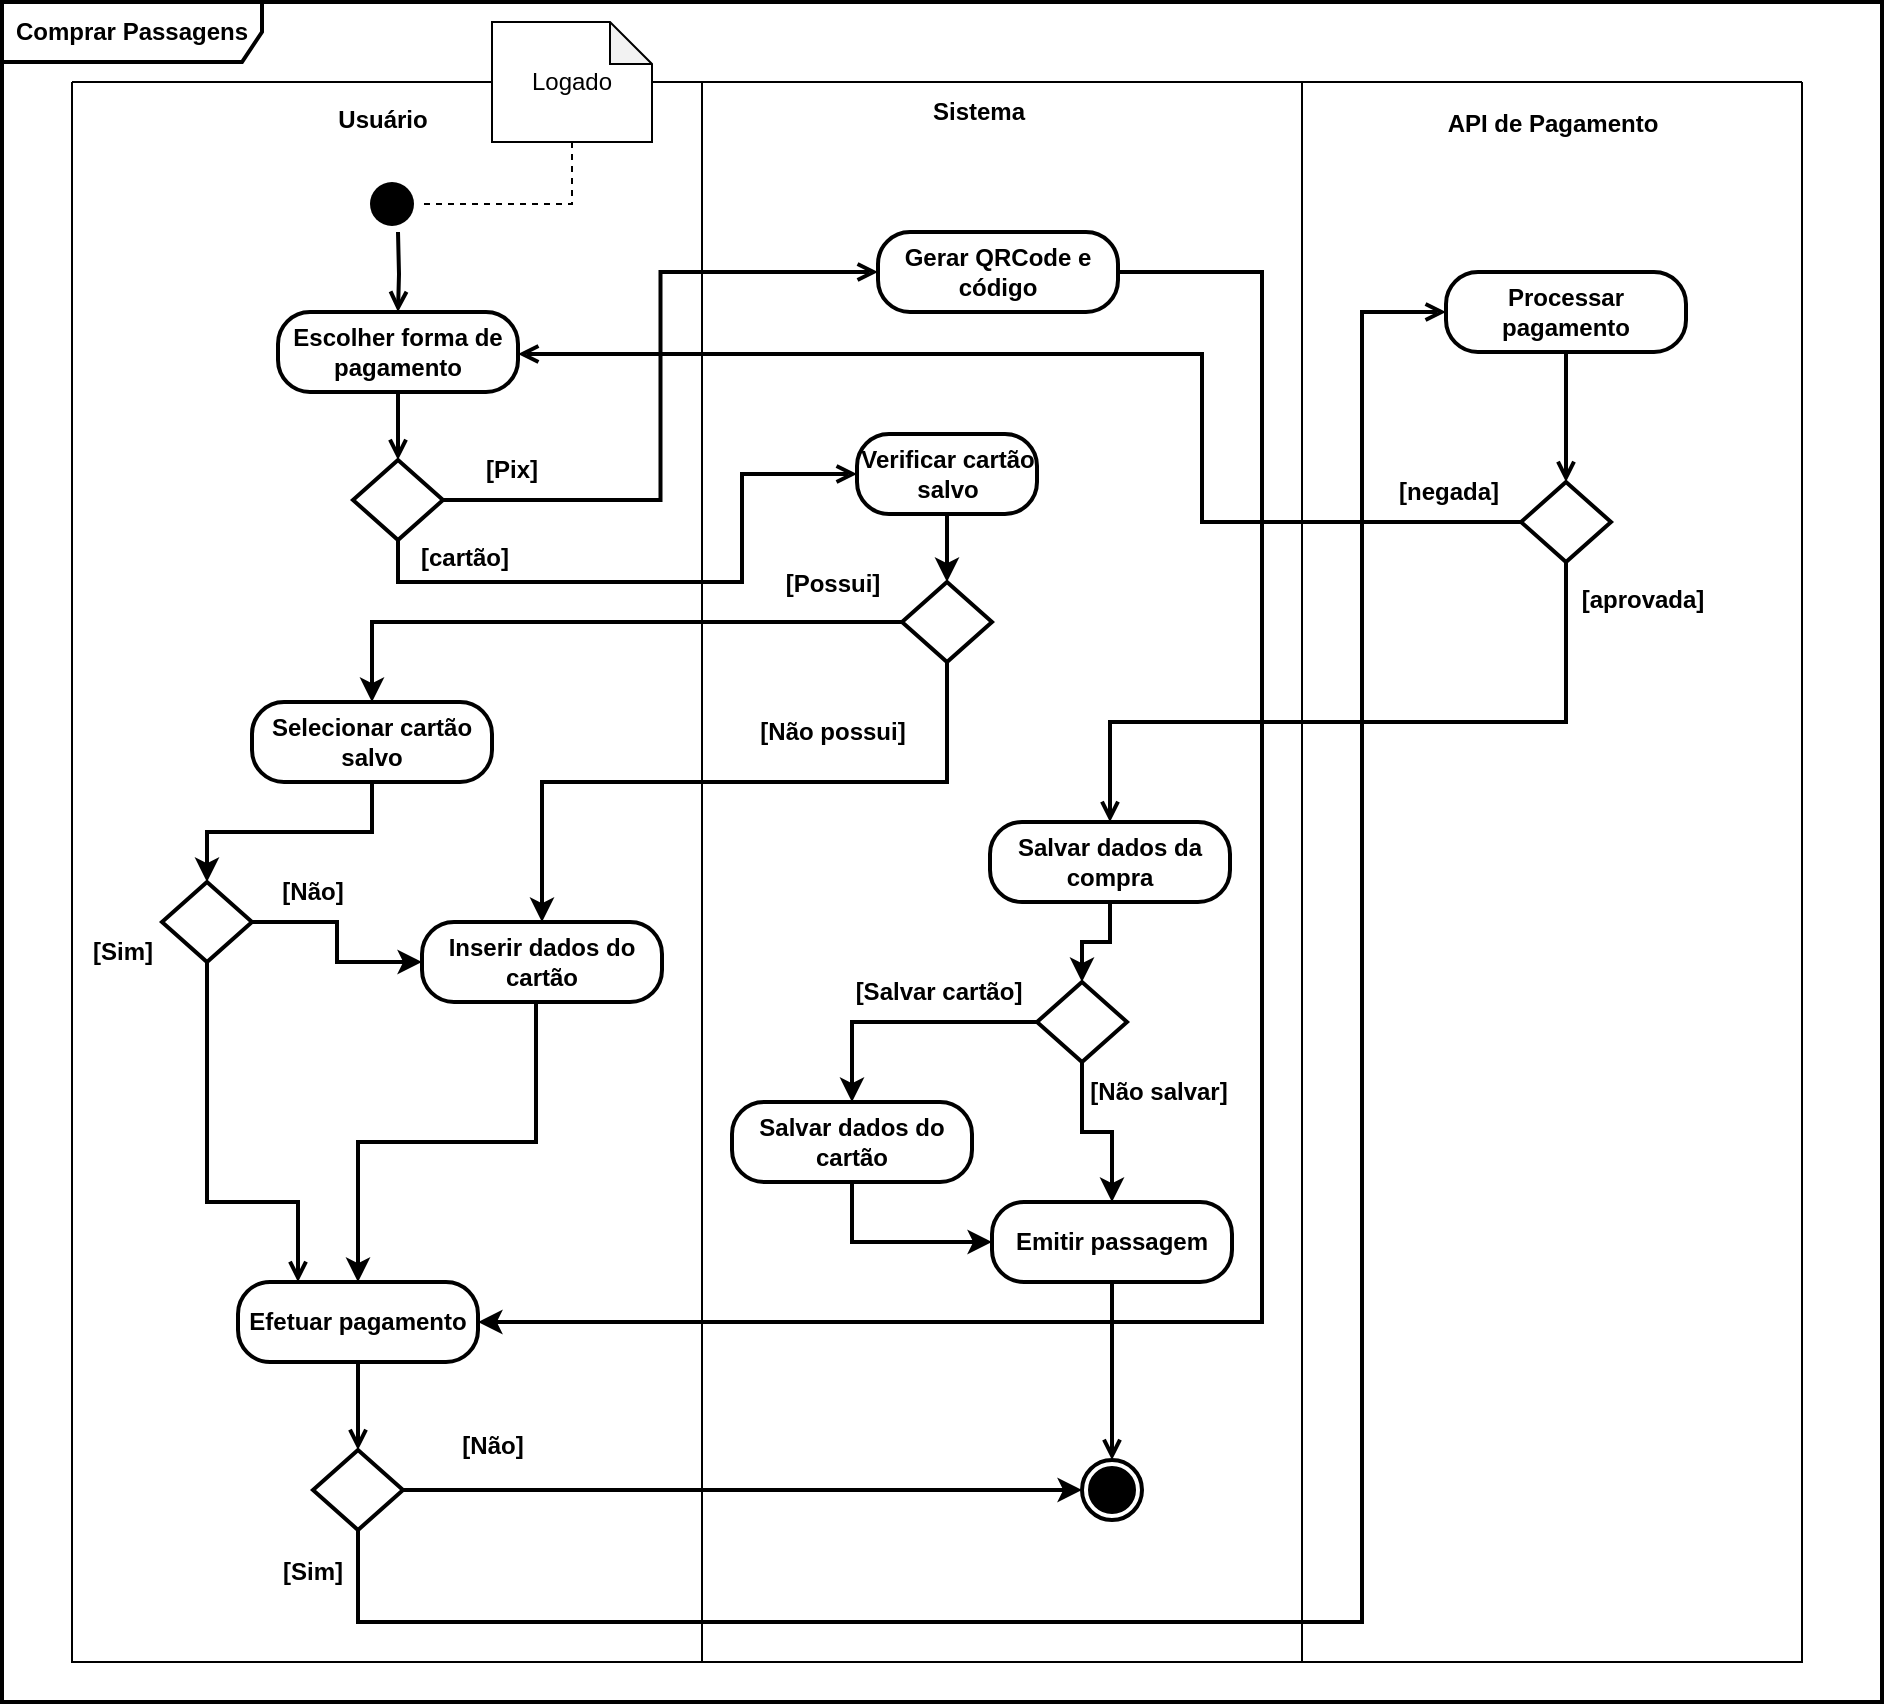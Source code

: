 <mxfile version="27.1.5">
  <diagram name="Página-1" id="kxNoWXq2X4t1_ID6Y8Pd">
    <mxGraphModel grid="1" page="1" gridSize="10" guides="1" tooltips="1" connect="1" arrows="1" fold="1" pageScale="1" pageWidth="1169" pageHeight="827" math="0" shadow="0">
      <root>
        <mxCell id="0" />
        <mxCell id="1" parent="0" />
        <mxCell id="PTIJ1tMAp51UW7-EXjzM-1" value="Comprar Passagens" style="shape=umlFrame;whiteSpace=wrap;html=1;pointerEvents=0;width=130;height=30;fontStyle=1;strokeWidth=2;" vertex="1" parent="1">
          <mxGeometry x="1250" y="120" width="940" height="850" as="geometry" />
        </mxCell>
        <mxCell id="PTIJ1tMAp51UW7-EXjzM-28" style="edgeStyle=orthogonalEdgeStyle;rounded=0;orthogonalLoop=1;jettySize=auto;html=1;entryX=0.5;entryY=0;entryDx=0;entryDy=0;endArrow=open;endFill=0;strokeWidth=2;" edge="1" parent="1" target="PTIJ1tMAp51UW7-EXjzM-27">
          <mxGeometry relative="1" as="geometry">
            <mxPoint x="1448" y="235" as="sourcePoint" />
          </mxGeometry>
        </mxCell>
        <mxCell id="PTIJ1tMAp51UW7-EXjzM-30" style="edgeStyle=orthogonalEdgeStyle;rounded=0;orthogonalLoop=1;jettySize=auto;html=1;entryX=0.5;entryY=0;entryDx=0;entryDy=0;endArrow=open;endFill=0;strokeWidth=2;" edge="1" parent="1" source="PTIJ1tMAp51UW7-EXjzM-27" target="PTIJ1tMAp51UW7-EXjzM-29">
          <mxGeometry relative="1" as="geometry" />
        </mxCell>
        <mxCell id="PTIJ1tMAp51UW7-EXjzM-27" value="Escolher forma de pagamento" style="rounded=1;whiteSpace=wrap;html=1;arcSize=40;fontStyle=1;strokeWidth=2;" vertex="1" parent="1">
          <mxGeometry x="1388" y="275" width="120" height="40" as="geometry" />
        </mxCell>
        <mxCell id="PTIJ1tMAp51UW7-EXjzM-36" style="edgeStyle=orthogonalEdgeStyle;rounded=0;orthogonalLoop=1;jettySize=auto;html=1;entryX=0;entryY=0.5;entryDx=0;entryDy=0;strokeWidth=2;endArrow=open;endFill=0;" edge="1" parent="1" source="PTIJ1tMAp51UW7-EXjzM-29" target="PTIJ1tMAp51UW7-EXjzM-31">
          <mxGeometry relative="1" as="geometry" />
        </mxCell>
        <mxCell id="PTIJ1tMAp51UW7-EXjzM-63" style="edgeStyle=orthogonalEdgeStyle;rounded=0;orthogonalLoop=1;jettySize=auto;html=1;entryX=0;entryY=0.5;entryDx=0;entryDy=0;strokeWidth=2;endArrow=open;endFill=0;" edge="1" parent="1" source="PTIJ1tMAp51UW7-EXjzM-29" target="PTIJ1tMAp51UW7-EXjzM-59">
          <mxGeometry relative="1" as="geometry">
            <Array as="points">
              <mxPoint x="1448" y="410" />
              <mxPoint x="1620" y="410" />
              <mxPoint x="1620" y="356" />
            </Array>
          </mxGeometry>
        </mxCell>
        <mxCell id="PTIJ1tMAp51UW7-EXjzM-29" value="" style="rhombus;whiteSpace=wrap;html=1;fontStyle=1;strokeWidth=2;container=0;" vertex="1" parent="1">
          <mxGeometry x="1425.5" y="349" width="45" height="40" as="geometry" />
        </mxCell>
        <mxCell id="fY1CxsV1Oa1zaZhxYOri-20" style="edgeStyle=orthogonalEdgeStyle;rounded=0;orthogonalLoop=1;jettySize=auto;html=1;exitX=1;exitY=0.5;exitDx=0;exitDy=0;entryX=1;entryY=0.5;entryDx=0;entryDy=0;strokeWidth=2;" edge="1" parent="1" source="PTIJ1tMAp51UW7-EXjzM-31" target="PTIJ1tMAp51UW7-EXjzM-44">
          <mxGeometry relative="1" as="geometry">
            <Array as="points">
              <mxPoint x="1880" y="255" />
              <mxPoint x="1880" y="780" />
            </Array>
          </mxGeometry>
        </mxCell>
        <mxCell id="PTIJ1tMAp51UW7-EXjzM-31" value="Gerar QRCode e código" style="rounded=1;whiteSpace=wrap;html=1;arcSize=40;fontStyle=1;strokeWidth=2;" vertex="1" parent="1">
          <mxGeometry x="1688" y="235" width="120" height="40" as="geometry" />
        </mxCell>
        <mxCell id="PTIJ1tMAp51UW7-EXjzM-48" style="edgeStyle=orthogonalEdgeStyle;rounded=0;orthogonalLoop=1;jettySize=auto;html=1;entryX=0.5;entryY=0;entryDx=0;entryDy=0;strokeWidth=2;endArrow=open;endFill=0;" edge="1" parent="1" source="PTIJ1tMAp51UW7-EXjzM-37" target="PTIJ1tMAp51UW7-EXjzM-47">
          <mxGeometry relative="1" as="geometry" />
        </mxCell>
        <mxCell id="PTIJ1tMAp51UW7-EXjzM-37" value="Processar pagamento" style="rounded=1;whiteSpace=wrap;html=1;arcSize=40;fontStyle=1;strokeWidth=2;" vertex="1" parent="1">
          <mxGeometry x="1972" y="255" width="120" height="40" as="geometry" />
        </mxCell>
        <mxCell id="PTIJ1tMAp51UW7-EXjzM-46" style="edgeStyle=orthogonalEdgeStyle;rounded=0;orthogonalLoop=1;jettySize=auto;html=1;entryX=0;entryY=0.5;entryDx=0;entryDy=0;strokeWidth=2;endArrow=open;endFill=0;exitX=0.5;exitY=1;exitDx=0;exitDy=0;" edge="1" parent="1" source="PTIJ1tMAp51UW7-EXjzM-66" target="PTIJ1tMAp51UW7-EXjzM-37">
          <mxGeometry relative="1" as="geometry">
            <Array as="points">
              <mxPoint x="1428" y="930" />
              <mxPoint x="1930" y="930" />
              <mxPoint x="1930" y="275" />
            </Array>
            <mxPoint x="1448" y="720" as="sourcePoint" />
          </mxGeometry>
        </mxCell>
        <mxCell id="PTIJ1tMAp51UW7-EXjzM-54" value="[aprovada]" style="text;html=1;align=center;verticalAlign=middle;resizable=0;points=[];autosize=1;strokeColor=none;fillColor=none;strokeWidth=2;fontStyle=1" vertex="1" parent="1">
          <mxGeometry x="2030" y="404" width="80" height="30" as="geometry" />
        </mxCell>
        <mxCell id="PTIJ1tMAp51UW7-EXjzM-61" value="[cartão]" style="text;html=1;align=center;verticalAlign=middle;resizable=0;points=[];autosize=1;strokeColor=none;fillColor=none;strokeWidth=2;fontStyle=1" vertex="1" parent="1">
          <mxGeometry x="1451" y="383" width="60" height="30" as="geometry" />
        </mxCell>
        <mxCell id="bTeZFA8zRzs4M7pDNHvu-4" value="" style="swimlane;startSize=0;strokeWidth=1;" vertex="1" parent="1">
          <mxGeometry x="1285" y="160" width="315" height="790" as="geometry" />
        </mxCell>
        <mxCell id="PTIJ1tMAp51UW7-EXjzM-33" value="Usuário" style="text;html=1;align=center;verticalAlign=middle;resizable=0;points=[];autosize=1;strokeColor=none;fillColor=none;strokeWidth=2;fontStyle=1" vertex="1" parent="bTeZFA8zRzs4M7pDNHvu-4">
          <mxGeometry x="125" y="4" width="60" height="30" as="geometry" />
        </mxCell>
        <mxCell id="PTIJ1tMAp51UW7-EXjzM-26" value="" style="ellipse;html=1;shape=startState;fillColor=light-dark(#000000,#000000);strokeColor=none;strokeWidth=2;fontStyle=1" vertex="1" parent="bTeZFA8zRzs4M7pDNHvu-4">
          <mxGeometry x="145" y="46" width="30" height="30" as="geometry" />
        </mxCell>
        <mxCell id="PTIJ1tMAp51UW7-EXjzM-50" style="edgeStyle=orthogonalEdgeStyle;rounded=0;orthogonalLoop=1;jettySize=auto;html=1;strokeWidth=2;endArrow=open;endFill=0;" edge="1" parent="bTeZFA8zRzs4M7pDNHvu-4" target="PTIJ1tMAp51UW7-EXjzM-27">
          <mxGeometry relative="1" as="geometry">
            <Array as="points">
              <mxPoint x="565" y="220" />
              <mxPoint x="565" y="136" />
            </Array>
            <mxPoint x="725" y="220" as="sourcePoint" />
            <mxPoint x="240" y="131" as="targetPoint" />
          </mxGeometry>
        </mxCell>
        <mxCell id="4ko1uU1J-yLvw-Gg-OTN-2" value="[Pix]" style="text;html=1;align=center;verticalAlign=middle;whiteSpace=wrap;rounded=0;strokeWidth=2;fontStyle=1" vertex="1" parent="bTeZFA8zRzs4M7pDNHvu-4">
          <mxGeometry x="190" y="179" width="60" height="30" as="geometry" />
        </mxCell>
        <mxCell id="SDAnU4lAmkyKvfpJ12y_-1" value="Logado" style="shape=note;whiteSpace=wrap;html=1;backgroundOutline=1;darkOpacity=0.05;size=21;" vertex="1" parent="bTeZFA8zRzs4M7pDNHvu-4">
          <mxGeometry x="210" y="-30" width="80" height="60" as="geometry" />
        </mxCell>
        <mxCell id="SDAnU4lAmkyKvfpJ12y_-2" style="edgeStyle=orthogonalEdgeStyle;rounded=0;orthogonalLoop=1;jettySize=auto;html=1;exitX=0.5;exitY=1;exitDx=0;exitDy=0;exitPerimeter=0;entryX=1;entryY=0.5;entryDx=0;entryDy=0;dashed=1;endArrow=none;startFill=0;" edge="1" parent="bTeZFA8zRzs4M7pDNHvu-4" source="SDAnU4lAmkyKvfpJ12y_-1" target="PTIJ1tMAp51UW7-EXjzM-26">
          <mxGeometry relative="1" as="geometry" />
        </mxCell>
        <mxCell id="fY1CxsV1Oa1zaZhxYOri-25" style="edgeStyle=orthogonalEdgeStyle;rounded=0;orthogonalLoop=1;jettySize=auto;html=1;exitX=1;exitY=0.5;exitDx=0;exitDy=0;entryX=0;entryY=0.5;entryDx=0;entryDy=0;strokeWidth=2;" edge="1" parent="bTeZFA8zRzs4M7pDNHvu-4" source="t06WMRehBIHyRFn3a25x-5" target="fY1CxsV1Oa1zaZhxYOri-15">
          <mxGeometry relative="1" as="geometry" />
        </mxCell>
        <mxCell id="t06WMRehBIHyRFn3a25x-5" value="" style="rhombus;whiteSpace=wrap;html=1;fontStyle=1;strokeWidth=2;container=0;" vertex="1" parent="bTeZFA8zRzs4M7pDNHvu-4">
          <mxGeometry x="45" y="400" width="45" height="40" as="geometry" />
        </mxCell>
        <mxCell id="t06WMRehBIHyRFn3a25x-9" style="edgeStyle=orthogonalEdgeStyle;rounded=0;orthogonalLoop=1;jettySize=auto;html=1;entryX=0.25;entryY=0;entryDx=0;entryDy=0;strokeWidth=2;endArrow=open;endFill=0;exitX=0.5;exitY=1;exitDx=0;exitDy=0;" edge="1" parent="bTeZFA8zRzs4M7pDNHvu-4" source="t06WMRehBIHyRFn3a25x-5" target="PTIJ1tMAp51UW7-EXjzM-44">
          <mxGeometry relative="1" as="geometry">
            <mxPoint x="137" y="510" as="sourcePoint" />
            <mxPoint x="137" y="545" as="targetPoint" />
            <Array as="points">
              <mxPoint x="68" y="560" />
              <mxPoint x="113" y="560" />
            </Array>
          </mxGeometry>
        </mxCell>
        <mxCell id="t06WMRehBIHyRFn3a25x-13" value="&lt;b&gt;[Sim]&lt;/b&gt;" style="text;html=1;align=center;verticalAlign=middle;resizable=0;points=[];autosize=1;strokeColor=none;fillColor=none;" vertex="1" parent="bTeZFA8zRzs4M7pDNHvu-4">
          <mxGeometry y="420" width="50" height="30" as="geometry" />
        </mxCell>
        <mxCell id="PTIJ1tMAp51UW7-EXjzM-70" value="[Sim]" style="text;html=1;align=center;verticalAlign=middle;resizable=0;points=[];autosize=1;strokeColor=none;fillColor=none;strokeWidth=2;fontStyle=1" vertex="1" parent="bTeZFA8zRzs4M7pDNHvu-4">
          <mxGeometry x="95" y="730" width="50" height="30" as="geometry" />
        </mxCell>
        <mxCell id="PTIJ1tMAp51UW7-EXjzM-71" value="[Não]" style="text;html=1;align=center;verticalAlign=middle;resizable=0;points=[];autosize=1;strokeColor=none;fillColor=none;strokeWidth=2;fontStyle=1" vertex="1" parent="bTeZFA8zRzs4M7pDNHvu-4">
          <mxGeometry x="185" y="667" width="50" height="30" as="geometry" />
        </mxCell>
        <mxCell id="t06WMRehBIHyRFn3a25x-12" value="&lt;b&gt;[Não]&lt;/b&gt;" style="text;html=1;align=center;verticalAlign=middle;resizable=0;points=[];autosize=1;strokeColor=none;fillColor=none;" vertex="1" parent="bTeZFA8zRzs4M7pDNHvu-4">
          <mxGeometry x="95" y="390" width="50" height="30" as="geometry" />
        </mxCell>
        <mxCell id="PTIJ1tMAp51UW7-EXjzM-44" value="Efetuar pagamento" style="rounded=1;whiteSpace=wrap;html=1;arcSize=40;fontStyle=1;strokeWidth=2;" vertex="1" parent="bTeZFA8zRzs4M7pDNHvu-4">
          <mxGeometry x="83" y="600" width="120" height="40" as="geometry" />
        </mxCell>
        <mxCell id="fY1CxsV1Oa1zaZhxYOri-13" style="edgeStyle=orthogonalEdgeStyle;rounded=0;orthogonalLoop=1;jettySize=auto;html=1;exitX=0.5;exitY=1;exitDx=0;exitDy=0;entryX=0.5;entryY=0;entryDx=0;entryDy=0;strokeWidth=2;" edge="1" parent="bTeZFA8zRzs4M7pDNHvu-4" source="fY1CxsV1Oa1zaZhxYOri-7" target="t06WMRehBIHyRFn3a25x-5">
          <mxGeometry relative="1" as="geometry" />
        </mxCell>
        <mxCell id="fY1CxsV1Oa1zaZhxYOri-7" value="Selecionar cartão salvo" style="rounded=1;whiteSpace=wrap;html=1;arcSize=40;fontStyle=1;strokeWidth=2;" vertex="1" parent="bTeZFA8zRzs4M7pDNHvu-4">
          <mxGeometry x="90" y="310" width="120" height="40" as="geometry" />
        </mxCell>
        <mxCell id="PTIJ1tMAp51UW7-EXjzM-66" value="" style="rhombus;whiteSpace=wrap;html=1;fontStyle=1;strokeWidth=2;container=0;" vertex="1" parent="bTeZFA8zRzs4M7pDNHvu-4">
          <mxGeometry x="120.5" y="684" width="45" height="40" as="geometry" />
        </mxCell>
        <mxCell id="PTIJ1tMAp51UW7-EXjzM-67" style="edgeStyle=orthogonalEdgeStyle;rounded=0;orthogonalLoop=1;jettySize=auto;html=1;entryX=0.5;entryY=0;entryDx=0;entryDy=0;strokeWidth=2;endArrow=open;endFill=0;" edge="1" parent="bTeZFA8zRzs4M7pDNHvu-4" source="PTIJ1tMAp51UW7-EXjzM-44" target="PTIJ1tMAp51UW7-EXjzM-66">
          <mxGeometry relative="1" as="geometry" />
        </mxCell>
        <mxCell id="fY1CxsV1Oa1zaZhxYOri-15" value="Inserir dados do cartão" style="rounded=1;whiteSpace=wrap;html=1;arcSize=40;fontStyle=1;strokeWidth=2;" vertex="1" parent="bTeZFA8zRzs4M7pDNHvu-4">
          <mxGeometry x="175" y="420" width="120" height="40" as="geometry" />
        </mxCell>
        <mxCell id="fY1CxsV1Oa1zaZhxYOri-31" style="edgeStyle=orthogonalEdgeStyle;rounded=0;orthogonalLoop=1;jettySize=auto;html=1;exitX=0.5;exitY=1;exitDx=0;exitDy=0;entryX=0.5;entryY=0;entryDx=0;entryDy=0;strokeWidth=2;" edge="1" parent="bTeZFA8zRzs4M7pDNHvu-4" source="fY1CxsV1Oa1zaZhxYOri-15" target="PTIJ1tMAp51UW7-EXjzM-44">
          <mxGeometry relative="1" as="geometry">
            <Array as="points">
              <mxPoint x="232" y="460" />
              <mxPoint x="232" y="530" />
              <mxPoint x="143" y="530" />
            </Array>
            <mxPoint x="232.5" y="510" as="sourcePoint" />
          </mxGeometry>
        </mxCell>
        <mxCell id="bTeZFA8zRzs4M7pDNHvu-5" value="" style="swimlane;startSize=0;strokeWidth=1;" vertex="1" parent="1">
          <mxGeometry x="1600" y="160" width="300" height="790" as="geometry" />
        </mxCell>
        <mxCell id="PTIJ1tMAp51UW7-EXjzM-34" value="Sistema" style="text;html=1;align=center;verticalAlign=middle;resizable=0;points=[];autosize=1;strokeColor=none;fillColor=none;strokeWidth=1;fontStyle=1" vertex="1" parent="bTeZFA8zRzs4M7pDNHvu-5">
          <mxGeometry x="103" width="70" height="30" as="geometry" />
        </mxCell>
        <mxCell id="fY1CxsV1Oa1zaZhxYOri-3" style="edgeStyle=orthogonalEdgeStyle;rounded=0;orthogonalLoop=1;jettySize=auto;html=1;exitX=0.5;exitY=1;exitDx=0;exitDy=0;entryX=0.5;entryY=0;entryDx=0;entryDy=0;strokeWidth=2;" edge="1" parent="bTeZFA8zRzs4M7pDNHvu-5" source="PTIJ1tMAp51UW7-EXjzM-59" target="fY1CxsV1Oa1zaZhxYOri-2">
          <mxGeometry relative="1" as="geometry" />
        </mxCell>
        <mxCell id="PTIJ1tMAp51UW7-EXjzM-59" value="Verificar cartão salvo" style="rounded=1;whiteSpace=wrap;html=1;arcSize=40;fontStyle=1;strokeWidth=2;" vertex="1" parent="bTeZFA8zRzs4M7pDNHvu-5">
          <mxGeometry x="77.5" y="176" width="90" height="40" as="geometry" />
        </mxCell>
        <mxCell id="fY1CxsV1Oa1zaZhxYOri-2" value="" style="rhombus;whiteSpace=wrap;html=1;fontStyle=1;strokeWidth=2;container=0;" vertex="1" parent="bTeZFA8zRzs4M7pDNHvu-5">
          <mxGeometry x="100" y="250" width="45" height="40" as="geometry" />
        </mxCell>
        <mxCell id="fY1CxsV1Oa1zaZhxYOri-4" value="&lt;b&gt;[Não possui]&lt;/b&gt;" style="text;html=1;align=center;verticalAlign=middle;resizable=0;points=[];autosize=1;strokeColor=none;fillColor=none;" vertex="1" parent="bTeZFA8zRzs4M7pDNHvu-5">
          <mxGeometry x="15" y="310" width="100" height="30" as="geometry" />
        </mxCell>
        <mxCell id="fY1CxsV1Oa1zaZhxYOri-6" value="&lt;b&gt;[Possui]&lt;/b&gt;" style="text;html=1;align=center;verticalAlign=middle;resizable=0;points=[];autosize=1;strokeColor=none;fillColor=none;" vertex="1" parent="bTeZFA8zRzs4M7pDNHvu-5">
          <mxGeometry x="30" y="236" width="70" height="30" as="geometry" />
        </mxCell>
        <mxCell id="PTIJ1tMAp51UW7-EXjzM-57" value="" style="ellipse;html=1;shape=endState;fillColor=light-dark(#000000,#000000);strokeColor=default;strokeWidth=2;fontStyle=1" vertex="1" parent="bTeZFA8zRzs4M7pDNHvu-5">
          <mxGeometry x="190" y="689" width="30" height="30" as="geometry" />
        </mxCell>
        <mxCell id="PTIJ1tMAp51UW7-EXjzM-55" value="Emitir passagem" style="rounded=1;whiteSpace=wrap;html=1;arcSize=40;fontStyle=1;strokeWidth=2;" vertex="1" parent="bTeZFA8zRzs4M7pDNHvu-5">
          <mxGeometry x="145" y="560" width="120" height="40" as="geometry" />
        </mxCell>
        <mxCell id="PTIJ1tMAp51UW7-EXjzM-58" style="edgeStyle=orthogonalEdgeStyle;rounded=0;orthogonalLoop=1;jettySize=auto;html=1;entryX=0.5;entryY=0;entryDx=0;entryDy=0;strokeWidth=2;endArrow=open;endFill=0;exitX=0.5;exitY=1;exitDx=0;exitDy=0;" edge="1" parent="bTeZFA8zRzs4M7pDNHvu-5" source="PTIJ1tMAp51UW7-EXjzM-55" target="PTIJ1tMAp51UW7-EXjzM-57">
          <mxGeometry relative="1" as="geometry" />
        </mxCell>
        <mxCell id="t06WMRehBIHyRFn3a25x-1" value="Salvar dados do cartão" style="rounded=1;whiteSpace=wrap;html=1;arcSize=40;fontStyle=1;strokeWidth=2;" vertex="1" parent="bTeZFA8zRzs4M7pDNHvu-5">
          <mxGeometry x="15" y="510" width="120" height="40" as="geometry" />
        </mxCell>
        <mxCell id="RCYGJ6koW1oF61wEPS3A-23" style="edgeStyle=orthogonalEdgeStyle;rounded=0;orthogonalLoop=1;jettySize=auto;html=1;exitX=0.5;exitY=1;exitDx=0;exitDy=0;entryX=0.5;entryY=0;entryDx=0;entryDy=0;strokeWidth=2;" edge="1" parent="bTeZFA8zRzs4M7pDNHvu-5" source="PTIJ1tMAp51UW7-EXjzM-52" target="RCYGJ6koW1oF61wEPS3A-4">
          <mxGeometry relative="1" as="geometry" />
        </mxCell>
        <mxCell id="PTIJ1tMAp51UW7-EXjzM-52" value="Salvar dados da compra" style="rounded=1;whiteSpace=wrap;html=1;arcSize=40;fontStyle=1;strokeWidth=2;" vertex="1" parent="bTeZFA8zRzs4M7pDNHvu-5">
          <mxGeometry x="144" y="370" width="120" height="40" as="geometry" />
        </mxCell>
        <mxCell id="RCYGJ6koW1oF61wEPS3A-24" style="edgeStyle=orthogonalEdgeStyle;rounded=0;orthogonalLoop=1;jettySize=auto;html=1;exitX=0.5;exitY=1;exitDx=0;exitDy=0;entryX=0.5;entryY=0;entryDx=0;entryDy=0;strokeWidth=2;" edge="1" parent="bTeZFA8zRzs4M7pDNHvu-5" source="RCYGJ6koW1oF61wEPS3A-4" target="PTIJ1tMAp51UW7-EXjzM-55">
          <mxGeometry relative="1" as="geometry" />
        </mxCell>
        <mxCell id="RCYGJ6koW1oF61wEPS3A-4" value="" style="rhombus;whiteSpace=wrap;html=1;fontStyle=1;strokeWidth=2;container=0;" vertex="1" parent="bTeZFA8zRzs4M7pDNHvu-5">
          <mxGeometry x="167.5" y="450" width="45" height="40" as="geometry" />
        </mxCell>
        <mxCell id="RCYGJ6koW1oF61wEPS3A-5" value="&lt;b&gt;[Salvar cartão]&lt;/b&gt;" style="text;html=1;align=center;verticalAlign=middle;resizable=0;points=[];autosize=1;strokeColor=none;fillColor=none;" vertex="1" parent="bTeZFA8zRzs4M7pDNHvu-5">
          <mxGeometry x="63" y="440" width="110" height="30" as="geometry" />
        </mxCell>
        <mxCell id="RCYGJ6koW1oF61wEPS3A-22" value="&lt;b&gt;[Não salvar]&lt;/b&gt;" style="text;html=1;align=center;verticalAlign=middle;resizable=0;points=[];autosize=1;strokeColor=none;fillColor=none;" vertex="1" parent="bTeZFA8zRzs4M7pDNHvu-5">
          <mxGeometry x="183" y="490" width="90" height="30" as="geometry" />
        </mxCell>
        <mxCell id="fY1CxsV1Oa1zaZhxYOri-27" style="edgeStyle=orthogonalEdgeStyle;rounded=0;orthogonalLoop=1;jettySize=auto;html=1;entryX=0.5;entryY=0;entryDx=0;entryDy=0;strokeWidth=2;exitX=0;exitY=0.5;exitDx=0;exitDy=0;" edge="1" parent="bTeZFA8zRzs4M7pDNHvu-5" source="RCYGJ6koW1oF61wEPS3A-4" target="t06WMRehBIHyRFn3a25x-1">
          <mxGeometry relative="1" as="geometry">
            <mxPoint x="160" y="470" as="sourcePoint" />
            <Array as="points">
              <mxPoint x="75" y="470" />
            </Array>
          </mxGeometry>
        </mxCell>
        <mxCell id="fY1CxsV1Oa1zaZhxYOri-32" style="edgeStyle=orthogonalEdgeStyle;rounded=0;orthogonalLoop=1;jettySize=auto;html=1;exitX=0.5;exitY=1;exitDx=0;exitDy=0;entryX=0;entryY=0.5;entryDx=0;entryDy=0;strokeWidth=2;" edge="1" parent="bTeZFA8zRzs4M7pDNHvu-5" source="t06WMRehBIHyRFn3a25x-1" target="PTIJ1tMAp51UW7-EXjzM-55">
          <mxGeometry relative="1" as="geometry" />
        </mxCell>
        <mxCell id="bTeZFA8zRzs4M7pDNHvu-6" value="" style="swimlane;startSize=0;strokeWidth=1;" vertex="1" parent="1">
          <mxGeometry x="1900" y="160" width="250" height="790" as="geometry" />
        </mxCell>
        <mxCell id="PTIJ1tMAp51UW7-EXjzM-35" value="API de Pagamento" style="text;html=1;align=center;verticalAlign=middle;resizable=0;points=[];autosize=1;strokeColor=none;fillColor=none;strokeWidth=2;fontStyle=1" vertex="1" parent="bTeZFA8zRzs4M7pDNHvu-6">
          <mxGeometry x="65" y="6" width="120" height="30" as="geometry" />
        </mxCell>
        <mxCell id="PTIJ1tMAp51UW7-EXjzM-51" value="[negada]" style="text;html=1;align=center;verticalAlign=middle;resizable=0;points=[];autosize=1;strokeColor=none;fillColor=none;strokeWidth=2;fontStyle=1" vertex="1" parent="bTeZFA8zRzs4M7pDNHvu-6">
          <mxGeometry x="38" y="190" width="70" height="30" as="geometry" />
        </mxCell>
        <mxCell id="PTIJ1tMAp51UW7-EXjzM-47" value="" style="rhombus;whiteSpace=wrap;html=1;fontStyle=1;strokeWidth=2;container=0;" vertex="1" parent="bTeZFA8zRzs4M7pDNHvu-6">
          <mxGeometry x="109.5" y="200" width="45" height="40" as="geometry" />
        </mxCell>
        <mxCell id="PTIJ1tMAp51UW7-EXjzM-53" style="edgeStyle=orthogonalEdgeStyle;rounded=0;orthogonalLoop=1;jettySize=auto;html=1;strokeWidth=2;endArrow=open;endFill=0;exitX=0.5;exitY=1;exitDx=0;exitDy=0;entryX=0.5;entryY=0;entryDx=0;entryDy=0;" edge="1" parent="1" source="PTIJ1tMAp51UW7-EXjzM-47" target="PTIJ1tMAp51UW7-EXjzM-52">
          <mxGeometry relative="1" as="geometry">
            <Array as="points">
              <mxPoint x="2032" y="480" />
              <mxPoint x="1804" y="480" />
            </Array>
            <mxPoint x="2016" y="404" as="sourcePoint" />
            <mxPoint x="1840" y="440" as="targetPoint" />
          </mxGeometry>
        </mxCell>
        <mxCell id="fY1CxsV1Oa1zaZhxYOri-14" style="edgeStyle=orthogonalEdgeStyle;rounded=0;orthogonalLoop=1;jettySize=auto;html=1;exitX=0;exitY=0.5;exitDx=0;exitDy=0;entryX=0.5;entryY=0;entryDx=0;entryDy=0;strokeWidth=2;" edge="1" parent="1" source="fY1CxsV1Oa1zaZhxYOri-2" target="fY1CxsV1Oa1zaZhxYOri-7">
          <mxGeometry relative="1" as="geometry">
            <Array as="points">
              <mxPoint x="1435" y="430" />
            </Array>
          </mxGeometry>
        </mxCell>
        <mxCell id="fY1CxsV1Oa1zaZhxYOri-18" style="edgeStyle=orthogonalEdgeStyle;rounded=0;orthogonalLoop=1;jettySize=auto;html=1;exitX=1;exitY=0.5;exitDx=0;exitDy=0;entryX=0;entryY=0.5;entryDx=0;entryDy=0;strokeWidth=2;" edge="1" parent="1" source="PTIJ1tMAp51UW7-EXjzM-66" target="PTIJ1tMAp51UW7-EXjzM-57">
          <mxGeometry relative="1" as="geometry" />
        </mxCell>
        <mxCell id="fY1CxsV1Oa1zaZhxYOri-21" style="edgeStyle=orthogonalEdgeStyle;rounded=0;orthogonalLoop=1;jettySize=auto;html=1;exitX=0.5;exitY=1;exitDx=0;exitDy=0;entryX=0.5;entryY=0;entryDx=0;entryDy=0;strokeWidth=2;" edge="1" parent="1" source="fY1CxsV1Oa1zaZhxYOri-2" target="fY1CxsV1Oa1zaZhxYOri-15">
          <mxGeometry relative="1" as="geometry">
            <Array as="points">
              <mxPoint x="1723" y="510" />
              <mxPoint x="1520" y="510" />
            </Array>
          </mxGeometry>
        </mxCell>
      </root>
    </mxGraphModel>
  </diagram>
</mxfile>
